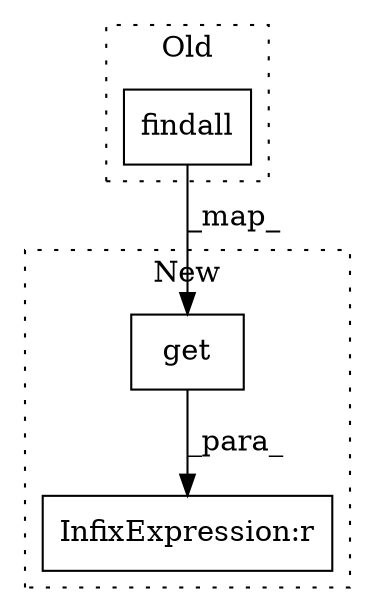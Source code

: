 digraph G {
subgraph cluster0 {
1 [label="findall" a="32" s="1597,1614" l="8,1" shape="box"];
label = "Old";
style="dotted";
}
subgraph cluster1 {
2 [label="get" a="32" s="1519,1536" l="4,1" shape="box"];
3 [label="InfixExpression:r" a="27" s="1565" l="4" shape="box"];
label = "New";
style="dotted";
}
1 -> 2 [label="_map_"];
2 -> 3 [label="_para_"];
}